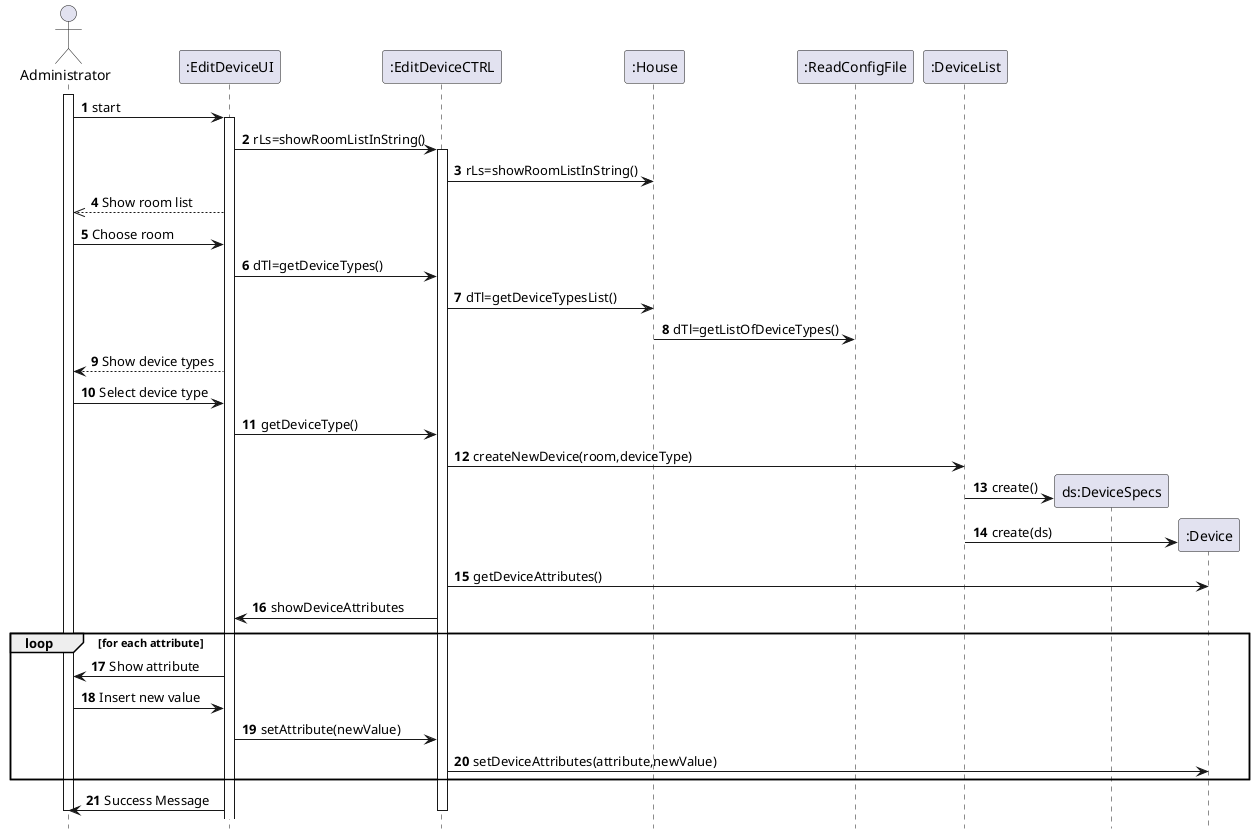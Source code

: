 @startuml
autonumber
hidefootbox

actor Administrator
activate Administrator

Administrator -> ":EditDeviceUI": start

activate ":EditDeviceUI"

":EditDeviceUI" -> ":EditDeviceCTRL": rLs=showRoomListInString()

activate ":EditDeviceCTRL"

":EditDeviceCTRL" -> ":House": rLs=showRoomListInString()

Administrator <<-- ":EditDeviceUI": Show room list

Administrator -> ":EditDeviceUI": Choose room

":EditDeviceUI" -> ":EditDeviceCTRL": dTl=getDeviceTypes()

":EditDeviceCTRL" -> ":House": dTl=getDeviceTypesList()

":House" -> ":ReadConfigFile": dTl=getListOfDeviceTypes()

":EditDeviceUI" --> "Administrator": Show device types

"Administrator" -> ":EditDeviceUI": Select device type

":EditDeviceUI" -> ":EditDeviceCTRL": getDeviceType()


":EditDeviceCTRL" -> ":DeviceList": createNewDevice(room,deviceType)

create "ds:DeviceSpecs"
":DeviceList" -> "ds:DeviceSpecs": create()

create ":Device"
":DeviceList" -> ":Device": create(ds)

":Device" <- ":EditDeviceCTRL": getDeviceAttributes()

":EditDeviceCTRL" -> ":EditDeviceUI": showDeviceAttributes

 loop for each attribute
	    ":EditDeviceUI" -> Administrator: Show attribute
	    "Administrator" -> ":EditDeviceUI": Insert new value
        ":EditDeviceUI" -> ":EditDeviceCTRL": setAttribute(newValue)
        ":EditDeviceCTRL" -> ":Device": setDeviceAttributes(attribute,newValue)

end
        ":EditDeviceUI" -> "Administrator": Success Message

deactivate ":EditDeviceCTRL"
deactivate Administrator

@enduml